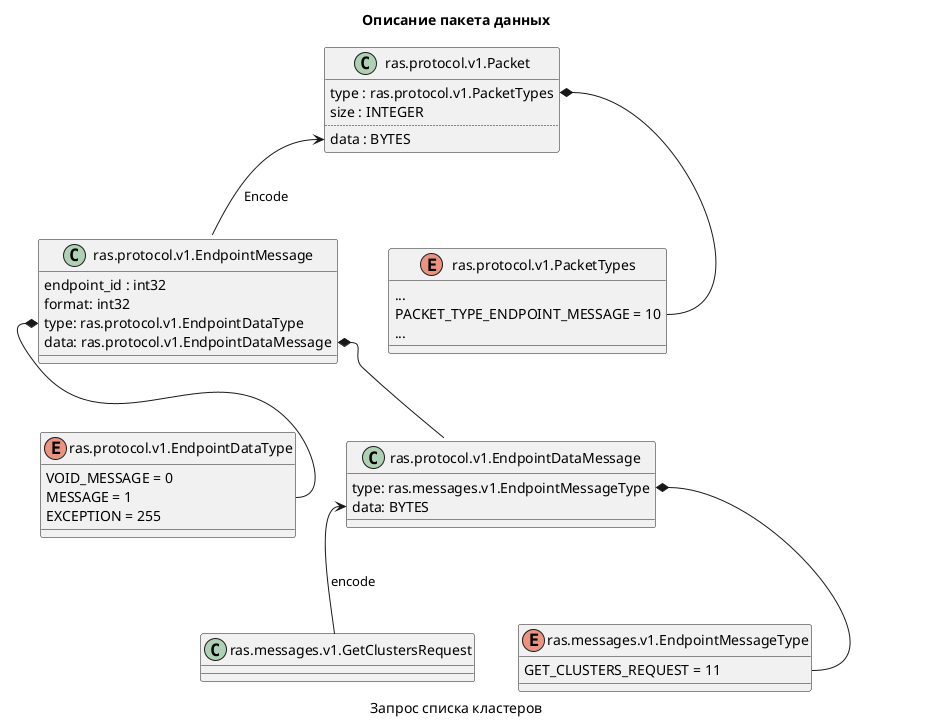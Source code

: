 @startuml
'https://plantuml.com/component-diagram
set namespaceSeparator none

title Описание пакета данных
caption Запрос списка кластеров

class ras.protocol.v1.Packet {
  type : ras.protocol.v1.PacketTypes
  size : INTEGER
  ..
  data : BYTES
}

class ras.protocol.v1.EndpointMessage {
  endpoint_id : int32
  format: int32
  type: ras.protocol.v1.EndpointDataType
  data: ras.protocol.v1.EndpointDataMessage
}


class ras.messages.v1.GetClustersRequest {}

enum ras.messages.v1.EndpointMessageType {
    GET_CLUSTERS_REQUEST = 11
}
enum ras.protocol.v1.EndpointDataType {
    VOID_MESSAGE = 0
    MESSAGE = 1
    EXCEPTION = 255
}

class ras.protocol.v1.EndpointDataMessage {
    type: ras.messages.v1.EndpointMessageType
    data: BYTES
}

enum ras.protocol.v1.PacketTypes {
   ...
   PACKET_TYPE_ENDPOINT_MESSAGE = 10
   ...
}

' GetClustersRequest *-- EndpointMessageType::GET_CLUSTERS_REQUEST
ras.protocol.v1.EndpointDataMessage::type *-- ras.messages.v1.EndpointMessageType::GET_CLUSTERS_REQUEST
ras.protocol.v1.EndpointDataMessage::data <-- ras.messages.v1.GetClustersRequest : encode
ras.protocol.v1.Packet::type *-- ras.protocol.v1.PacketTypes::PACKET_TYPE_ENDPOINT_MESSAGE
ras.protocol.v1.EndpointMessage::data *-- ras.protocol.v1.EndpointDataMessage
ras.protocol.v1.EndpointMessage::type *-- ras.protocol.v1.EndpointDataType::MESSAGE
ras.protocol.v1.Packet::data <-- ras.protocol.v1.EndpointMessage : Encode


@enduml